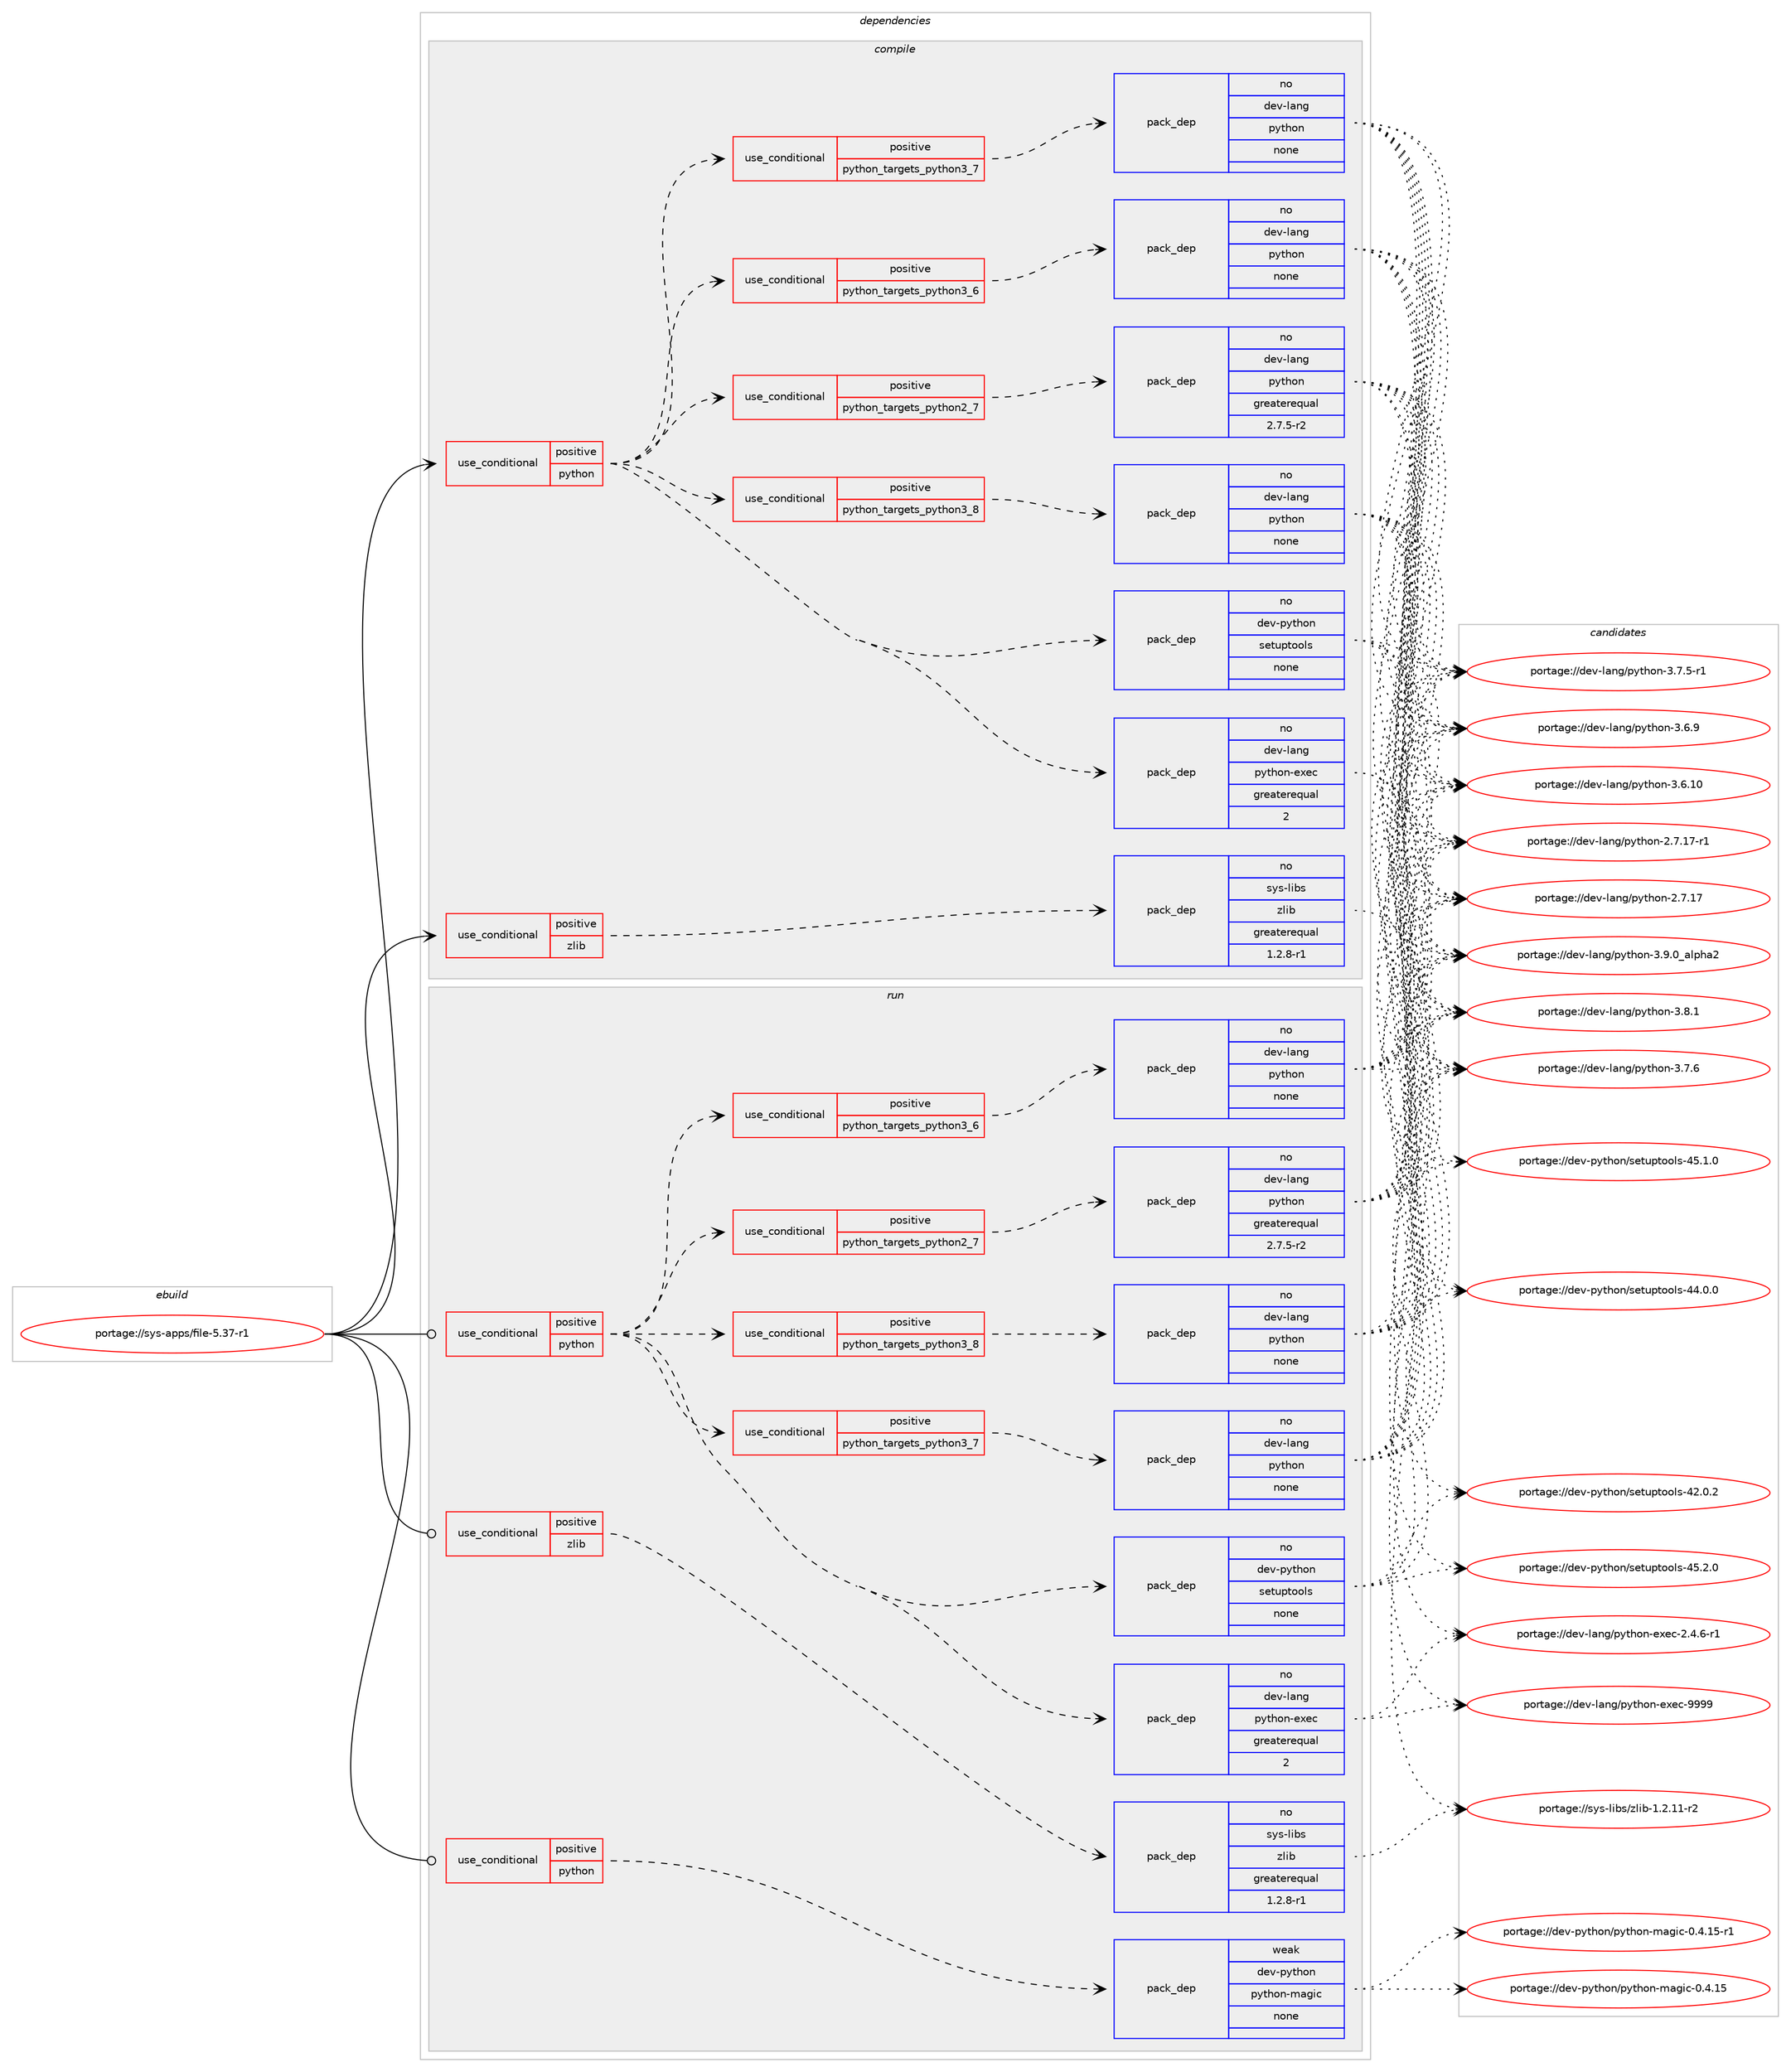 digraph prolog {

# *************
# Graph options
# *************

newrank=true;
concentrate=true;
compound=true;
graph [rankdir=LR,fontname=Helvetica,fontsize=10,ranksep=1.5];#, ranksep=2.5, nodesep=0.2];
edge  [arrowhead=vee];
node  [fontname=Helvetica,fontsize=10];

# **********
# The ebuild
# **********

subgraph cluster_leftcol {
color=gray;
rank=same;
label=<<i>ebuild</i>>;
id [label="portage://sys-apps/file-5.37-r1", color=red, width=4, href="../sys-apps/file-5.37-r1.svg"];
}

# ****************
# The dependencies
# ****************

subgraph cluster_midcol {
color=gray;
label=<<i>dependencies</i>>;
subgraph cluster_compile {
fillcolor="#eeeeee";
style=filled;
label=<<i>compile</i>>;
subgraph cond14397 {
dependency65618 [label=<<TABLE BORDER="0" CELLBORDER="1" CELLSPACING="0" CELLPADDING="4"><TR><TD ROWSPAN="3" CELLPADDING="10">use_conditional</TD></TR><TR><TD>positive</TD></TR><TR><TD>python</TD></TR></TABLE>>, shape=none, color=red];
subgraph cond14398 {
dependency65619 [label=<<TABLE BORDER="0" CELLBORDER="1" CELLSPACING="0" CELLPADDING="4"><TR><TD ROWSPAN="3" CELLPADDING="10">use_conditional</TD></TR><TR><TD>positive</TD></TR><TR><TD>python_targets_python2_7</TD></TR></TABLE>>, shape=none, color=red];
subgraph pack49900 {
dependency65620 [label=<<TABLE BORDER="0" CELLBORDER="1" CELLSPACING="0" CELLPADDING="4" WIDTH="220"><TR><TD ROWSPAN="6" CELLPADDING="30">pack_dep</TD></TR><TR><TD WIDTH="110">no</TD></TR><TR><TD>dev-lang</TD></TR><TR><TD>python</TD></TR><TR><TD>greaterequal</TD></TR><TR><TD>2.7.5-r2</TD></TR></TABLE>>, shape=none, color=blue];
}
dependency65619:e -> dependency65620:w [weight=20,style="dashed",arrowhead="vee"];
}
dependency65618:e -> dependency65619:w [weight=20,style="dashed",arrowhead="vee"];
subgraph cond14399 {
dependency65621 [label=<<TABLE BORDER="0" CELLBORDER="1" CELLSPACING="0" CELLPADDING="4"><TR><TD ROWSPAN="3" CELLPADDING="10">use_conditional</TD></TR><TR><TD>positive</TD></TR><TR><TD>python_targets_python3_6</TD></TR></TABLE>>, shape=none, color=red];
subgraph pack49901 {
dependency65622 [label=<<TABLE BORDER="0" CELLBORDER="1" CELLSPACING="0" CELLPADDING="4" WIDTH="220"><TR><TD ROWSPAN="6" CELLPADDING="30">pack_dep</TD></TR><TR><TD WIDTH="110">no</TD></TR><TR><TD>dev-lang</TD></TR><TR><TD>python</TD></TR><TR><TD>none</TD></TR><TR><TD></TD></TR></TABLE>>, shape=none, color=blue];
}
dependency65621:e -> dependency65622:w [weight=20,style="dashed",arrowhead="vee"];
}
dependency65618:e -> dependency65621:w [weight=20,style="dashed",arrowhead="vee"];
subgraph cond14400 {
dependency65623 [label=<<TABLE BORDER="0" CELLBORDER="1" CELLSPACING="0" CELLPADDING="4"><TR><TD ROWSPAN="3" CELLPADDING="10">use_conditional</TD></TR><TR><TD>positive</TD></TR><TR><TD>python_targets_python3_7</TD></TR></TABLE>>, shape=none, color=red];
subgraph pack49902 {
dependency65624 [label=<<TABLE BORDER="0" CELLBORDER="1" CELLSPACING="0" CELLPADDING="4" WIDTH="220"><TR><TD ROWSPAN="6" CELLPADDING="30">pack_dep</TD></TR><TR><TD WIDTH="110">no</TD></TR><TR><TD>dev-lang</TD></TR><TR><TD>python</TD></TR><TR><TD>none</TD></TR><TR><TD></TD></TR></TABLE>>, shape=none, color=blue];
}
dependency65623:e -> dependency65624:w [weight=20,style="dashed",arrowhead="vee"];
}
dependency65618:e -> dependency65623:w [weight=20,style="dashed",arrowhead="vee"];
subgraph cond14401 {
dependency65625 [label=<<TABLE BORDER="0" CELLBORDER="1" CELLSPACING="0" CELLPADDING="4"><TR><TD ROWSPAN="3" CELLPADDING="10">use_conditional</TD></TR><TR><TD>positive</TD></TR><TR><TD>python_targets_python3_8</TD></TR></TABLE>>, shape=none, color=red];
subgraph pack49903 {
dependency65626 [label=<<TABLE BORDER="0" CELLBORDER="1" CELLSPACING="0" CELLPADDING="4" WIDTH="220"><TR><TD ROWSPAN="6" CELLPADDING="30">pack_dep</TD></TR><TR><TD WIDTH="110">no</TD></TR><TR><TD>dev-lang</TD></TR><TR><TD>python</TD></TR><TR><TD>none</TD></TR><TR><TD></TD></TR></TABLE>>, shape=none, color=blue];
}
dependency65625:e -> dependency65626:w [weight=20,style="dashed",arrowhead="vee"];
}
dependency65618:e -> dependency65625:w [weight=20,style="dashed",arrowhead="vee"];
subgraph pack49904 {
dependency65627 [label=<<TABLE BORDER="0" CELLBORDER="1" CELLSPACING="0" CELLPADDING="4" WIDTH="220"><TR><TD ROWSPAN="6" CELLPADDING="30">pack_dep</TD></TR><TR><TD WIDTH="110">no</TD></TR><TR><TD>dev-lang</TD></TR><TR><TD>python-exec</TD></TR><TR><TD>greaterequal</TD></TR><TR><TD>2</TD></TR></TABLE>>, shape=none, color=blue];
}
dependency65618:e -> dependency65627:w [weight=20,style="dashed",arrowhead="vee"];
subgraph pack49905 {
dependency65628 [label=<<TABLE BORDER="0" CELLBORDER="1" CELLSPACING="0" CELLPADDING="4" WIDTH="220"><TR><TD ROWSPAN="6" CELLPADDING="30">pack_dep</TD></TR><TR><TD WIDTH="110">no</TD></TR><TR><TD>dev-python</TD></TR><TR><TD>setuptools</TD></TR><TR><TD>none</TD></TR><TR><TD></TD></TR></TABLE>>, shape=none, color=blue];
}
dependency65618:e -> dependency65628:w [weight=20,style="dashed",arrowhead="vee"];
}
id:e -> dependency65618:w [weight=20,style="solid",arrowhead="vee"];
subgraph cond14402 {
dependency65629 [label=<<TABLE BORDER="0" CELLBORDER="1" CELLSPACING="0" CELLPADDING="4"><TR><TD ROWSPAN="3" CELLPADDING="10">use_conditional</TD></TR><TR><TD>positive</TD></TR><TR><TD>zlib</TD></TR></TABLE>>, shape=none, color=red];
subgraph pack49906 {
dependency65630 [label=<<TABLE BORDER="0" CELLBORDER="1" CELLSPACING="0" CELLPADDING="4" WIDTH="220"><TR><TD ROWSPAN="6" CELLPADDING="30">pack_dep</TD></TR><TR><TD WIDTH="110">no</TD></TR><TR><TD>sys-libs</TD></TR><TR><TD>zlib</TD></TR><TR><TD>greaterequal</TD></TR><TR><TD>1.2.8-r1</TD></TR></TABLE>>, shape=none, color=blue];
}
dependency65629:e -> dependency65630:w [weight=20,style="dashed",arrowhead="vee"];
}
id:e -> dependency65629:w [weight=20,style="solid",arrowhead="vee"];
}
subgraph cluster_compileandrun {
fillcolor="#eeeeee";
style=filled;
label=<<i>compile and run</i>>;
}
subgraph cluster_run {
fillcolor="#eeeeee";
style=filled;
label=<<i>run</i>>;
subgraph cond14403 {
dependency65631 [label=<<TABLE BORDER="0" CELLBORDER="1" CELLSPACING="0" CELLPADDING="4"><TR><TD ROWSPAN="3" CELLPADDING="10">use_conditional</TD></TR><TR><TD>positive</TD></TR><TR><TD>python</TD></TR></TABLE>>, shape=none, color=red];
subgraph cond14404 {
dependency65632 [label=<<TABLE BORDER="0" CELLBORDER="1" CELLSPACING="0" CELLPADDING="4"><TR><TD ROWSPAN="3" CELLPADDING="10">use_conditional</TD></TR><TR><TD>positive</TD></TR><TR><TD>python_targets_python2_7</TD></TR></TABLE>>, shape=none, color=red];
subgraph pack49907 {
dependency65633 [label=<<TABLE BORDER="0" CELLBORDER="1" CELLSPACING="0" CELLPADDING="4" WIDTH="220"><TR><TD ROWSPAN="6" CELLPADDING="30">pack_dep</TD></TR><TR><TD WIDTH="110">no</TD></TR><TR><TD>dev-lang</TD></TR><TR><TD>python</TD></TR><TR><TD>greaterequal</TD></TR><TR><TD>2.7.5-r2</TD></TR></TABLE>>, shape=none, color=blue];
}
dependency65632:e -> dependency65633:w [weight=20,style="dashed",arrowhead="vee"];
}
dependency65631:e -> dependency65632:w [weight=20,style="dashed",arrowhead="vee"];
subgraph cond14405 {
dependency65634 [label=<<TABLE BORDER="0" CELLBORDER="1" CELLSPACING="0" CELLPADDING="4"><TR><TD ROWSPAN="3" CELLPADDING="10">use_conditional</TD></TR><TR><TD>positive</TD></TR><TR><TD>python_targets_python3_6</TD></TR></TABLE>>, shape=none, color=red];
subgraph pack49908 {
dependency65635 [label=<<TABLE BORDER="0" CELLBORDER="1" CELLSPACING="0" CELLPADDING="4" WIDTH="220"><TR><TD ROWSPAN="6" CELLPADDING="30">pack_dep</TD></TR><TR><TD WIDTH="110">no</TD></TR><TR><TD>dev-lang</TD></TR><TR><TD>python</TD></TR><TR><TD>none</TD></TR><TR><TD></TD></TR></TABLE>>, shape=none, color=blue];
}
dependency65634:e -> dependency65635:w [weight=20,style="dashed",arrowhead="vee"];
}
dependency65631:e -> dependency65634:w [weight=20,style="dashed",arrowhead="vee"];
subgraph cond14406 {
dependency65636 [label=<<TABLE BORDER="0" CELLBORDER="1" CELLSPACING="0" CELLPADDING="4"><TR><TD ROWSPAN="3" CELLPADDING="10">use_conditional</TD></TR><TR><TD>positive</TD></TR><TR><TD>python_targets_python3_7</TD></TR></TABLE>>, shape=none, color=red];
subgraph pack49909 {
dependency65637 [label=<<TABLE BORDER="0" CELLBORDER="1" CELLSPACING="0" CELLPADDING="4" WIDTH="220"><TR><TD ROWSPAN="6" CELLPADDING="30">pack_dep</TD></TR><TR><TD WIDTH="110">no</TD></TR><TR><TD>dev-lang</TD></TR><TR><TD>python</TD></TR><TR><TD>none</TD></TR><TR><TD></TD></TR></TABLE>>, shape=none, color=blue];
}
dependency65636:e -> dependency65637:w [weight=20,style="dashed",arrowhead="vee"];
}
dependency65631:e -> dependency65636:w [weight=20,style="dashed",arrowhead="vee"];
subgraph cond14407 {
dependency65638 [label=<<TABLE BORDER="0" CELLBORDER="1" CELLSPACING="0" CELLPADDING="4"><TR><TD ROWSPAN="3" CELLPADDING="10">use_conditional</TD></TR><TR><TD>positive</TD></TR><TR><TD>python_targets_python3_8</TD></TR></TABLE>>, shape=none, color=red];
subgraph pack49910 {
dependency65639 [label=<<TABLE BORDER="0" CELLBORDER="1" CELLSPACING="0" CELLPADDING="4" WIDTH="220"><TR><TD ROWSPAN="6" CELLPADDING="30">pack_dep</TD></TR><TR><TD WIDTH="110">no</TD></TR><TR><TD>dev-lang</TD></TR><TR><TD>python</TD></TR><TR><TD>none</TD></TR><TR><TD></TD></TR></TABLE>>, shape=none, color=blue];
}
dependency65638:e -> dependency65639:w [weight=20,style="dashed",arrowhead="vee"];
}
dependency65631:e -> dependency65638:w [weight=20,style="dashed",arrowhead="vee"];
subgraph pack49911 {
dependency65640 [label=<<TABLE BORDER="0" CELLBORDER="1" CELLSPACING="0" CELLPADDING="4" WIDTH="220"><TR><TD ROWSPAN="6" CELLPADDING="30">pack_dep</TD></TR><TR><TD WIDTH="110">no</TD></TR><TR><TD>dev-lang</TD></TR><TR><TD>python-exec</TD></TR><TR><TD>greaterequal</TD></TR><TR><TD>2</TD></TR></TABLE>>, shape=none, color=blue];
}
dependency65631:e -> dependency65640:w [weight=20,style="dashed",arrowhead="vee"];
subgraph pack49912 {
dependency65641 [label=<<TABLE BORDER="0" CELLBORDER="1" CELLSPACING="0" CELLPADDING="4" WIDTH="220"><TR><TD ROWSPAN="6" CELLPADDING="30">pack_dep</TD></TR><TR><TD WIDTH="110">no</TD></TR><TR><TD>dev-python</TD></TR><TR><TD>setuptools</TD></TR><TR><TD>none</TD></TR><TR><TD></TD></TR></TABLE>>, shape=none, color=blue];
}
dependency65631:e -> dependency65641:w [weight=20,style="dashed",arrowhead="vee"];
}
id:e -> dependency65631:w [weight=20,style="solid",arrowhead="odot"];
subgraph cond14408 {
dependency65642 [label=<<TABLE BORDER="0" CELLBORDER="1" CELLSPACING="0" CELLPADDING="4"><TR><TD ROWSPAN="3" CELLPADDING="10">use_conditional</TD></TR><TR><TD>positive</TD></TR><TR><TD>python</TD></TR></TABLE>>, shape=none, color=red];
subgraph pack49913 {
dependency65643 [label=<<TABLE BORDER="0" CELLBORDER="1" CELLSPACING="0" CELLPADDING="4" WIDTH="220"><TR><TD ROWSPAN="6" CELLPADDING="30">pack_dep</TD></TR><TR><TD WIDTH="110">weak</TD></TR><TR><TD>dev-python</TD></TR><TR><TD>python-magic</TD></TR><TR><TD>none</TD></TR><TR><TD></TD></TR></TABLE>>, shape=none, color=blue];
}
dependency65642:e -> dependency65643:w [weight=20,style="dashed",arrowhead="vee"];
}
id:e -> dependency65642:w [weight=20,style="solid",arrowhead="odot"];
subgraph cond14409 {
dependency65644 [label=<<TABLE BORDER="0" CELLBORDER="1" CELLSPACING="0" CELLPADDING="4"><TR><TD ROWSPAN="3" CELLPADDING="10">use_conditional</TD></TR><TR><TD>positive</TD></TR><TR><TD>zlib</TD></TR></TABLE>>, shape=none, color=red];
subgraph pack49914 {
dependency65645 [label=<<TABLE BORDER="0" CELLBORDER="1" CELLSPACING="0" CELLPADDING="4" WIDTH="220"><TR><TD ROWSPAN="6" CELLPADDING="30">pack_dep</TD></TR><TR><TD WIDTH="110">no</TD></TR><TR><TD>sys-libs</TD></TR><TR><TD>zlib</TD></TR><TR><TD>greaterequal</TD></TR><TR><TD>1.2.8-r1</TD></TR></TABLE>>, shape=none, color=blue];
}
dependency65644:e -> dependency65645:w [weight=20,style="dashed",arrowhead="vee"];
}
id:e -> dependency65644:w [weight=20,style="solid",arrowhead="odot"];
}
}

# **************
# The candidates
# **************

subgraph cluster_choices {
rank=same;
color=gray;
label=<<i>candidates</i>>;

subgraph choice49900 {
color=black;
nodesep=1;
choice10010111845108971101034711212111610411111045514657464895971081121049750 [label="portage://dev-lang/python-3.9.0_alpha2", color=red, width=4,href="../dev-lang/python-3.9.0_alpha2.svg"];
choice100101118451089711010347112121116104111110455146564649 [label="portage://dev-lang/python-3.8.1", color=red, width=4,href="../dev-lang/python-3.8.1.svg"];
choice100101118451089711010347112121116104111110455146554654 [label="portage://dev-lang/python-3.7.6", color=red, width=4,href="../dev-lang/python-3.7.6.svg"];
choice1001011184510897110103471121211161041111104551465546534511449 [label="portage://dev-lang/python-3.7.5-r1", color=red, width=4,href="../dev-lang/python-3.7.5-r1.svg"];
choice100101118451089711010347112121116104111110455146544657 [label="portage://dev-lang/python-3.6.9", color=red, width=4,href="../dev-lang/python-3.6.9.svg"];
choice10010111845108971101034711212111610411111045514654464948 [label="portage://dev-lang/python-3.6.10", color=red, width=4,href="../dev-lang/python-3.6.10.svg"];
choice100101118451089711010347112121116104111110455046554649554511449 [label="portage://dev-lang/python-2.7.17-r1", color=red, width=4,href="../dev-lang/python-2.7.17-r1.svg"];
choice10010111845108971101034711212111610411111045504655464955 [label="portage://dev-lang/python-2.7.17", color=red, width=4,href="../dev-lang/python-2.7.17.svg"];
dependency65620:e -> choice10010111845108971101034711212111610411111045514657464895971081121049750:w [style=dotted,weight="100"];
dependency65620:e -> choice100101118451089711010347112121116104111110455146564649:w [style=dotted,weight="100"];
dependency65620:e -> choice100101118451089711010347112121116104111110455146554654:w [style=dotted,weight="100"];
dependency65620:e -> choice1001011184510897110103471121211161041111104551465546534511449:w [style=dotted,weight="100"];
dependency65620:e -> choice100101118451089711010347112121116104111110455146544657:w [style=dotted,weight="100"];
dependency65620:e -> choice10010111845108971101034711212111610411111045514654464948:w [style=dotted,weight="100"];
dependency65620:e -> choice100101118451089711010347112121116104111110455046554649554511449:w [style=dotted,weight="100"];
dependency65620:e -> choice10010111845108971101034711212111610411111045504655464955:w [style=dotted,weight="100"];
}
subgraph choice49901 {
color=black;
nodesep=1;
choice10010111845108971101034711212111610411111045514657464895971081121049750 [label="portage://dev-lang/python-3.9.0_alpha2", color=red, width=4,href="../dev-lang/python-3.9.0_alpha2.svg"];
choice100101118451089711010347112121116104111110455146564649 [label="portage://dev-lang/python-3.8.1", color=red, width=4,href="../dev-lang/python-3.8.1.svg"];
choice100101118451089711010347112121116104111110455146554654 [label="portage://dev-lang/python-3.7.6", color=red, width=4,href="../dev-lang/python-3.7.6.svg"];
choice1001011184510897110103471121211161041111104551465546534511449 [label="portage://dev-lang/python-3.7.5-r1", color=red, width=4,href="../dev-lang/python-3.7.5-r1.svg"];
choice100101118451089711010347112121116104111110455146544657 [label="portage://dev-lang/python-3.6.9", color=red, width=4,href="../dev-lang/python-3.6.9.svg"];
choice10010111845108971101034711212111610411111045514654464948 [label="portage://dev-lang/python-3.6.10", color=red, width=4,href="../dev-lang/python-3.6.10.svg"];
choice100101118451089711010347112121116104111110455046554649554511449 [label="portage://dev-lang/python-2.7.17-r1", color=red, width=4,href="../dev-lang/python-2.7.17-r1.svg"];
choice10010111845108971101034711212111610411111045504655464955 [label="portage://dev-lang/python-2.7.17", color=red, width=4,href="../dev-lang/python-2.7.17.svg"];
dependency65622:e -> choice10010111845108971101034711212111610411111045514657464895971081121049750:w [style=dotted,weight="100"];
dependency65622:e -> choice100101118451089711010347112121116104111110455146564649:w [style=dotted,weight="100"];
dependency65622:e -> choice100101118451089711010347112121116104111110455146554654:w [style=dotted,weight="100"];
dependency65622:e -> choice1001011184510897110103471121211161041111104551465546534511449:w [style=dotted,weight="100"];
dependency65622:e -> choice100101118451089711010347112121116104111110455146544657:w [style=dotted,weight="100"];
dependency65622:e -> choice10010111845108971101034711212111610411111045514654464948:w [style=dotted,weight="100"];
dependency65622:e -> choice100101118451089711010347112121116104111110455046554649554511449:w [style=dotted,weight="100"];
dependency65622:e -> choice10010111845108971101034711212111610411111045504655464955:w [style=dotted,weight="100"];
}
subgraph choice49902 {
color=black;
nodesep=1;
choice10010111845108971101034711212111610411111045514657464895971081121049750 [label="portage://dev-lang/python-3.9.0_alpha2", color=red, width=4,href="../dev-lang/python-3.9.0_alpha2.svg"];
choice100101118451089711010347112121116104111110455146564649 [label="portage://dev-lang/python-3.8.1", color=red, width=4,href="../dev-lang/python-3.8.1.svg"];
choice100101118451089711010347112121116104111110455146554654 [label="portage://dev-lang/python-3.7.6", color=red, width=4,href="../dev-lang/python-3.7.6.svg"];
choice1001011184510897110103471121211161041111104551465546534511449 [label="portage://dev-lang/python-3.7.5-r1", color=red, width=4,href="../dev-lang/python-3.7.5-r1.svg"];
choice100101118451089711010347112121116104111110455146544657 [label="portage://dev-lang/python-3.6.9", color=red, width=4,href="../dev-lang/python-3.6.9.svg"];
choice10010111845108971101034711212111610411111045514654464948 [label="portage://dev-lang/python-3.6.10", color=red, width=4,href="../dev-lang/python-3.6.10.svg"];
choice100101118451089711010347112121116104111110455046554649554511449 [label="portage://dev-lang/python-2.7.17-r1", color=red, width=4,href="../dev-lang/python-2.7.17-r1.svg"];
choice10010111845108971101034711212111610411111045504655464955 [label="portage://dev-lang/python-2.7.17", color=red, width=4,href="../dev-lang/python-2.7.17.svg"];
dependency65624:e -> choice10010111845108971101034711212111610411111045514657464895971081121049750:w [style=dotted,weight="100"];
dependency65624:e -> choice100101118451089711010347112121116104111110455146564649:w [style=dotted,weight="100"];
dependency65624:e -> choice100101118451089711010347112121116104111110455146554654:w [style=dotted,weight="100"];
dependency65624:e -> choice1001011184510897110103471121211161041111104551465546534511449:w [style=dotted,weight="100"];
dependency65624:e -> choice100101118451089711010347112121116104111110455146544657:w [style=dotted,weight="100"];
dependency65624:e -> choice10010111845108971101034711212111610411111045514654464948:w [style=dotted,weight="100"];
dependency65624:e -> choice100101118451089711010347112121116104111110455046554649554511449:w [style=dotted,weight="100"];
dependency65624:e -> choice10010111845108971101034711212111610411111045504655464955:w [style=dotted,weight="100"];
}
subgraph choice49903 {
color=black;
nodesep=1;
choice10010111845108971101034711212111610411111045514657464895971081121049750 [label="portage://dev-lang/python-3.9.0_alpha2", color=red, width=4,href="../dev-lang/python-3.9.0_alpha2.svg"];
choice100101118451089711010347112121116104111110455146564649 [label="portage://dev-lang/python-3.8.1", color=red, width=4,href="../dev-lang/python-3.8.1.svg"];
choice100101118451089711010347112121116104111110455146554654 [label="portage://dev-lang/python-3.7.6", color=red, width=4,href="../dev-lang/python-3.7.6.svg"];
choice1001011184510897110103471121211161041111104551465546534511449 [label="portage://dev-lang/python-3.7.5-r1", color=red, width=4,href="../dev-lang/python-3.7.5-r1.svg"];
choice100101118451089711010347112121116104111110455146544657 [label="portage://dev-lang/python-3.6.9", color=red, width=4,href="../dev-lang/python-3.6.9.svg"];
choice10010111845108971101034711212111610411111045514654464948 [label="portage://dev-lang/python-3.6.10", color=red, width=4,href="../dev-lang/python-3.6.10.svg"];
choice100101118451089711010347112121116104111110455046554649554511449 [label="portage://dev-lang/python-2.7.17-r1", color=red, width=4,href="../dev-lang/python-2.7.17-r1.svg"];
choice10010111845108971101034711212111610411111045504655464955 [label="portage://dev-lang/python-2.7.17", color=red, width=4,href="../dev-lang/python-2.7.17.svg"];
dependency65626:e -> choice10010111845108971101034711212111610411111045514657464895971081121049750:w [style=dotted,weight="100"];
dependency65626:e -> choice100101118451089711010347112121116104111110455146564649:w [style=dotted,weight="100"];
dependency65626:e -> choice100101118451089711010347112121116104111110455146554654:w [style=dotted,weight="100"];
dependency65626:e -> choice1001011184510897110103471121211161041111104551465546534511449:w [style=dotted,weight="100"];
dependency65626:e -> choice100101118451089711010347112121116104111110455146544657:w [style=dotted,weight="100"];
dependency65626:e -> choice10010111845108971101034711212111610411111045514654464948:w [style=dotted,weight="100"];
dependency65626:e -> choice100101118451089711010347112121116104111110455046554649554511449:w [style=dotted,weight="100"];
dependency65626:e -> choice10010111845108971101034711212111610411111045504655464955:w [style=dotted,weight="100"];
}
subgraph choice49904 {
color=black;
nodesep=1;
choice10010111845108971101034711212111610411111045101120101994557575757 [label="portage://dev-lang/python-exec-9999", color=red, width=4,href="../dev-lang/python-exec-9999.svg"];
choice10010111845108971101034711212111610411111045101120101994550465246544511449 [label="portage://dev-lang/python-exec-2.4.6-r1", color=red, width=4,href="../dev-lang/python-exec-2.4.6-r1.svg"];
dependency65627:e -> choice10010111845108971101034711212111610411111045101120101994557575757:w [style=dotted,weight="100"];
dependency65627:e -> choice10010111845108971101034711212111610411111045101120101994550465246544511449:w [style=dotted,weight="100"];
}
subgraph choice49905 {
color=black;
nodesep=1;
choice100101118451121211161041111104711510111611711211611111110811545525346504648 [label="portage://dev-python/setuptools-45.2.0", color=red, width=4,href="../dev-python/setuptools-45.2.0.svg"];
choice100101118451121211161041111104711510111611711211611111110811545525346494648 [label="portage://dev-python/setuptools-45.1.0", color=red, width=4,href="../dev-python/setuptools-45.1.0.svg"];
choice100101118451121211161041111104711510111611711211611111110811545525246484648 [label="portage://dev-python/setuptools-44.0.0", color=red, width=4,href="../dev-python/setuptools-44.0.0.svg"];
choice100101118451121211161041111104711510111611711211611111110811545525046484650 [label="portage://dev-python/setuptools-42.0.2", color=red, width=4,href="../dev-python/setuptools-42.0.2.svg"];
dependency65628:e -> choice100101118451121211161041111104711510111611711211611111110811545525346504648:w [style=dotted,weight="100"];
dependency65628:e -> choice100101118451121211161041111104711510111611711211611111110811545525346494648:w [style=dotted,weight="100"];
dependency65628:e -> choice100101118451121211161041111104711510111611711211611111110811545525246484648:w [style=dotted,weight="100"];
dependency65628:e -> choice100101118451121211161041111104711510111611711211611111110811545525046484650:w [style=dotted,weight="100"];
}
subgraph choice49906 {
color=black;
nodesep=1;
choice11512111545108105981154712210810598454946504649494511450 [label="portage://sys-libs/zlib-1.2.11-r2", color=red, width=4,href="../sys-libs/zlib-1.2.11-r2.svg"];
dependency65630:e -> choice11512111545108105981154712210810598454946504649494511450:w [style=dotted,weight="100"];
}
subgraph choice49907 {
color=black;
nodesep=1;
choice10010111845108971101034711212111610411111045514657464895971081121049750 [label="portage://dev-lang/python-3.9.0_alpha2", color=red, width=4,href="../dev-lang/python-3.9.0_alpha2.svg"];
choice100101118451089711010347112121116104111110455146564649 [label="portage://dev-lang/python-3.8.1", color=red, width=4,href="../dev-lang/python-3.8.1.svg"];
choice100101118451089711010347112121116104111110455146554654 [label="portage://dev-lang/python-3.7.6", color=red, width=4,href="../dev-lang/python-3.7.6.svg"];
choice1001011184510897110103471121211161041111104551465546534511449 [label="portage://dev-lang/python-3.7.5-r1", color=red, width=4,href="../dev-lang/python-3.7.5-r1.svg"];
choice100101118451089711010347112121116104111110455146544657 [label="portage://dev-lang/python-3.6.9", color=red, width=4,href="../dev-lang/python-3.6.9.svg"];
choice10010111845108971101034711212111610411111045514654464948 [label="portage://dev-lang/python-3.6.10", color=red, width=4,href="../dev-lang/python-3.6.10.svg"];
choice100101118451089711010347112121116104111110455046554649554511449 [label="portage://dev-lang/python-2.7.17-r1", color=red, width=4,href="../dev-lang/python-2.7.17-r1.svg"];
choice10010111845108971101034711212111610411111045504655464955 [label="portage://dev-lang/python-2.7.17", color=red, width=4,href="../dev-lang/python-2.7.17.svg"];
dependency65633:e -> choice10010111845108971101034711212111610411111045514657464895971081121049750:w [style=dotted,weight="100"];
dependency65633:e -> choice100101118451089711010347112121116104111110455146564649:w [style=dotted,weight="100"];
dependency65633:e -> choice100101118451089711010347112121116104111110455146554654:w [style=dotted,weight="100"];
dependency65633:e -> choice1001011184510897110103471121211161041111104551465546534511449:w [style=dotted,weight="100"];
dependency65633:e -> choice100101118451089711010347112121116104111110455146544657:w [style=dotted,weight="100"];
dependency65633:e -> choice10010111845108971101034711212111610411111045514654464948:w [style=dotted,weight="100"];
dependency65633:e -> choice100101118451089711010347112121116104111110455046554649554511449:w [style=dotted,weight="100"];
dependency65633:e -> choice10010111845108971101034711212111610411111045504655464955:w [style=dotted,weight="100"];
}
subgraph choice49908 {
color=black;
nodesep=1;
choice10010111845108971101034711212111610411111045514657464895971081121049750 [label="portage://dev-lang/python-3.9.0_alpha2", color=red, width=4,href="../dev-lang/python-3.9.0_alpha2.svg"];
choice100101118451089711010347112121116104111110455146564649 [label="portage://dev-lang/python-3.8.1", color=red, width=4,href="../dev-lang/python-3.8.1.svg"];
choice100101118451089711010347112121116104111110455146554654 [label="portage://dev-lang/python-3.7.6", color=red, width=4,href="../dev-lang/python-3.7.6.svg"];
choice1001011184510897110103471121211161041111104551465546534511449 [label="portage://dev-lang/python-3.7.5-r1", color=red, width=4,href="../dev-lang/python-3.7.5-r1.svg"];
choice100101118451089711010347112121116104111110455146544657 [label="portage://dev-lang/python-3.6.9", color=red, width=4,href="../dev-lang/python-3.6.9.svg"];
choice10010111845108971101034711212111610411111045514654464948 [label="portage://dev-lang/python-3.6.10", color=red, width=4,href="../dev-lang/python-3.6.10.svg"];
choice100101118451089711010347112121116104111110455046554649554511449 [label="portage://dev-lang/python-2.7.17-r1", color=red, width=4,href="../dev-lang/python-2.7.17-r1.svg"];
choice10010111845108971101034711212111610411111045504655464955 [label="portage://dev-lang/python-2.7.17", color=red, width=4,href="../dev-lang/python-2.7.17.svg"];
dependency65635:e -> choice10010111845108971101034711212111610411111045514657464895971081121049750:w [style=dotted,weight="100"];
dependency65635:e -> choice100101118451089711010347112121116104111110455146564649:w [style=dotted,weight="100"];
dependency65635:e -> choice100101118451089711010347112121116104111110455146554654:w [style=dotted,weight="100"];
dependency65635:e -> choice1001011184510897110103471121211161041111104551465546534511449:w [style=dotted,weight="100"];
dependency65635:e -> choice100101118451089711010347112121116104111110455146544657:w [style=dotted,weight="100"];
dependency65635:e -> choice10010111845108971101034711212111610411111045514654464948:w [style=dotted,weight="100"];
dependency65635:e -> choice100101118451089711010347112121116104111110455046554649554511449:w [style=dotted,weight="100"];
dependency65635:e -> choice10010111845108971101034711212111610411111045504655464955:w [style=dotted,weight="100"];
}
subgraph choice49909 {
color=black;
nodesep=1;
choice10010111845108971101034711212111610411111045514657464895971081121049750 [label="portage://dev-lang/python-3.9.0_alpha2", color=red, width=4,href="../dev-lang/python-3.9.0_alpha2.svg"];
choice100101118451089711010347112121116104111110455146564649 [label="portage://dev-lang/python-3.8.1", color=red, width=4,href="../dev-lang/python-3.8.1.svg"];
choice100101118451089711010347112121116104111110455146554654 [label="portage://dev-lang/python-3.7.6", color=red, width=4,href="../dev-lang/python-3.7.6.svg"];
choice1001011184510897110103471121211161041111104551465546534511449 [label="portage://dev-lang/python-3.7.5-r1", color=red, width=4,href="../dev-lang/python-3.7.5-r1.svg"];
choice100101118451089711010347112121116104111110455146544657 [label="portage://dev-lang/python-3.6.9", color=red, width=4,href="../dev-lang/python-3.6.9.svg"];
choice10010111845108971101034711212111610411111045514654464948 [label="portage://dev-lang/python-3.6.10", color=red, width=4,href="../dev-lang/python-3.6.10.svg"];
choice100101118451089711010347112121116104111110455046554649554511449 [label="portage://dev-lang/python-2.7.17-r1", color=red, width=4,href="../dev-lang/python-2.7.17-r1.svg"];
choice10010111845108971101034711212111610411111045504655464955 [label="portage://dev-lang/python-2.7.17", color=red, width=4,href="../dev-lang/python-2.7.17.svg"];
dependency65637:e -> choice10010111845108971101034711212111610411111045514657464895971081121049750:w [style=dotted,weight="100"];
dependency65637:e -> choice100101118451089711010347112121116104111110455146564649:w [style=dotted,weight="100"];
dependency65637:e -> choice100101118451089711010347112121116104111110455146554654:w [style=dotted,weight="100"];
dependency65637:e -> choice1001011184510897110103471121211161041111104551465546534511449:w [style=dotted,weight="100"];
dependency65637:e -> choice100101118451089711010347112121116104111110455146544657:w [style=dotted,weight="100"];
dependency65637:e -> choice10010111845108971101034711212111610411111045514654464948:w [style=dotted,weight="100"];
dependency65637:e -> choice100101118451089711010347112121116104111110455046554649554511449:w [style=dotted,weight="100"];
dependency65637:e -> choice10010111845108971101034711212111610411111045504655464955:w [style=dotted,weight="100"];
}
subgraph choice49910 {
color=black;
nodesep=1;
choice10010111845108971101034711212111610411111045514657464895971081121049750 [label="portage://dev-lang/python-3.9.0_alpha2", color=red, width=4,href="../dev-lang/python-3.9.0_alpha2.svg"];
choice100101118451089711010347112121116104111110455146564649 [label="portage://dev-lang/python-3.8.1", color=red, width=4,href="../dev-lang/python-3.8.1.svg"];
choice100101118451089711010347112121116104111110455146554654 [label="portage://dev-lang/python-3.7.6", color=red, width=4,href="../dev-lang/python-3.7.6.svg"];
choice1001011184510897110103471121211161041111104551465546534511449 [label="portage://dev-lang/python-3.7.5-r1", color=red, width=4,href="../dev-lang/python-3.7.5-r1.svg"];
choice100101118451089711010347112121116104111110455146544657 [label="portage://dev-lang/python-3.6.9", color=red, width=4,href="../dev-lang/python-3.6.9.svg"];
choice10010111845108971101034711212111610411111045514654464948 [label="portage://dev-lang/python-3.6.10", color=red, width=4,href="../dev-lang/python-3.6.10.svg"];
choice100101118451089711010347112121116104111110455046554649554511449 [label="portage://dev-lang/python-2.7.17-r1", color=red, width=4,href="../dev-lang/python-2.7.17-r1.svg"];
choice10010111845108971101034711212111610411111045504655464955 [label="portage://dev-lang/python-2.7.17", color=red, width=4,href="../dev-lang/python-2.7.17.svg"];
dependency65639:e -> choice10010111845108971101034711212111610411111045514657464895971081121049750:w [style=dotted,weight="100"];
dependency65639:e -> choice100101118451089711010347112121116104111110455146564649:w [style=dotted,weight="100"];
dependency65639:e -> choice100101118451089711010347112121116104111110455146554654:w [style=dotted,weight="100"];
dependency65639:e -> choice1001011184510897110103471121211161041111104551465546534511449:w [style=dotted,weight="100"];
dependency65639:e -> choice100101118451089711010347112121116104111110455146544657:w [style=dotted,weight="100"];
dependency65639:e -> choice10010111845108971101034711212111610411111045514654464948:w [style=dotted,weight="100"];
dependency65639:e -> choice100101118451089711010347112121116104111110455046554649554511449:w [style=dotted,weight="100"];
dependency65639:e -> choice10010111845108971101034711212111610411111045504655464955:w [style=dotted,weight="100"];
}
subgraph choice49911 {
color=black;
nodesep=1;
choice10010111845108971101034711212111610411111045101120101994557575757 [label="portage://dev-lang/python-exec-9999", color=red, width=4,href="../dev-lang/python-exec-9999.svg"];
choice10010111845108971101034711212111610411111045101120101994550465246544511449 [label="portage://dev-lang/python-exec-2.4.6-r1", color=red, width=4,href="../dev-lang/python-exec-2.4.6-r1.svg"];
dependency65640:e -> choice10010111845108971101034711212111610411111045101120101994557575757:w [style=dotted,weight="100"];
dependency65640:e -> choice10010111845108971101034711212111610411111045101120101994550465246544511449:w [style=dotted,weight="100"];
}
subgraph choice49912 {
color=black;
nodesep=1;
choice100101118451121211161041111104711510111611711211611111110811545525346504648 [label="portage://dev-python/setuptools-45.2.0", color=red, width=4,href="../dev-python/setuptools-45.2.0.svg"];
choice100101118451121211161041111104711510111611711211611111110811545525346494648 [label="portage://dev-python/setuptools-45.1.0", color=red, width=4,href="../dev-python/setuptools-45.1.0.svg"];
choice100101118451121211161041111104711510111611711211611111110811545525246484648 [label="portage://dev-python/setuptools-44.0.0", color=red, width=4,href="../dev-python/setuptools-44.0.0.svg"];
choice100101118451121211161041111104711510111611711211611111110811545525046484650 [label="portage://dev-python/setuptools-42.0.2", color=red, width=4,href="../dev-python/setuptools-42.0.2.svg"];
dependency65641:e -> choice100101118451121211161041111104711510111611711211611111110811545525346504648:w [style=dotted,weight="100"];
dependency65641:e -> choice100101118451121211161041111104711510111611711211611111110811545525346494648:w [style=dotted,weight="100"];
dependency65641:e -> choice100101118451121211161041111104711510111611711211611111110811545525246484648:w [style=dotted,weight="100"];
dependency65641:e -> choice100101118451121211161041111104711510111611711211611111110811545525046484650:w [style=dotted,weight="100"];
}
subgraph choice49913 {
color=black;
nodesep=1;
choice1001011184511212111610411111047112121116104111110451099710310599454846524649534511449 [label="portage://dev-python/python-magic-0.4.15-r1", color=red, width=4,href="../dev-python/python-magic-0.4.15-r1.svg"];
choice100101118451121211161041111104711212111610411111045109971031059945484652464953 [label="portage://dev-python/python-magic-0.4.15", color=red, width=4,href="../dev-python/python-magic-0.4.15.svg"];
dependency65643:e -> choice1001011184511212111610411111047112121116104111110451099710310599454846524649534511449:w [style=dotted,weight="100"];
dependency65643:e -> choice100101118451121211161041111104711212111610411111045109971031059945484652464953:w [style=dotted,weight="100"];
}
subgraph choice49914 {
color=black;
nodesep=1;
choice11512111545108105981154712210810598454946504649494511450 [label="portage://sys-libs/zlib-1.2.11-r2", color=red, width=4,href="../sys-libs/zlib-1.2.11-r2.svg"];
dependency65645:e -> choice11512111545108105981154712210810598454946504649494511450:w [style=dotted,weight="100"];
}
}

}
